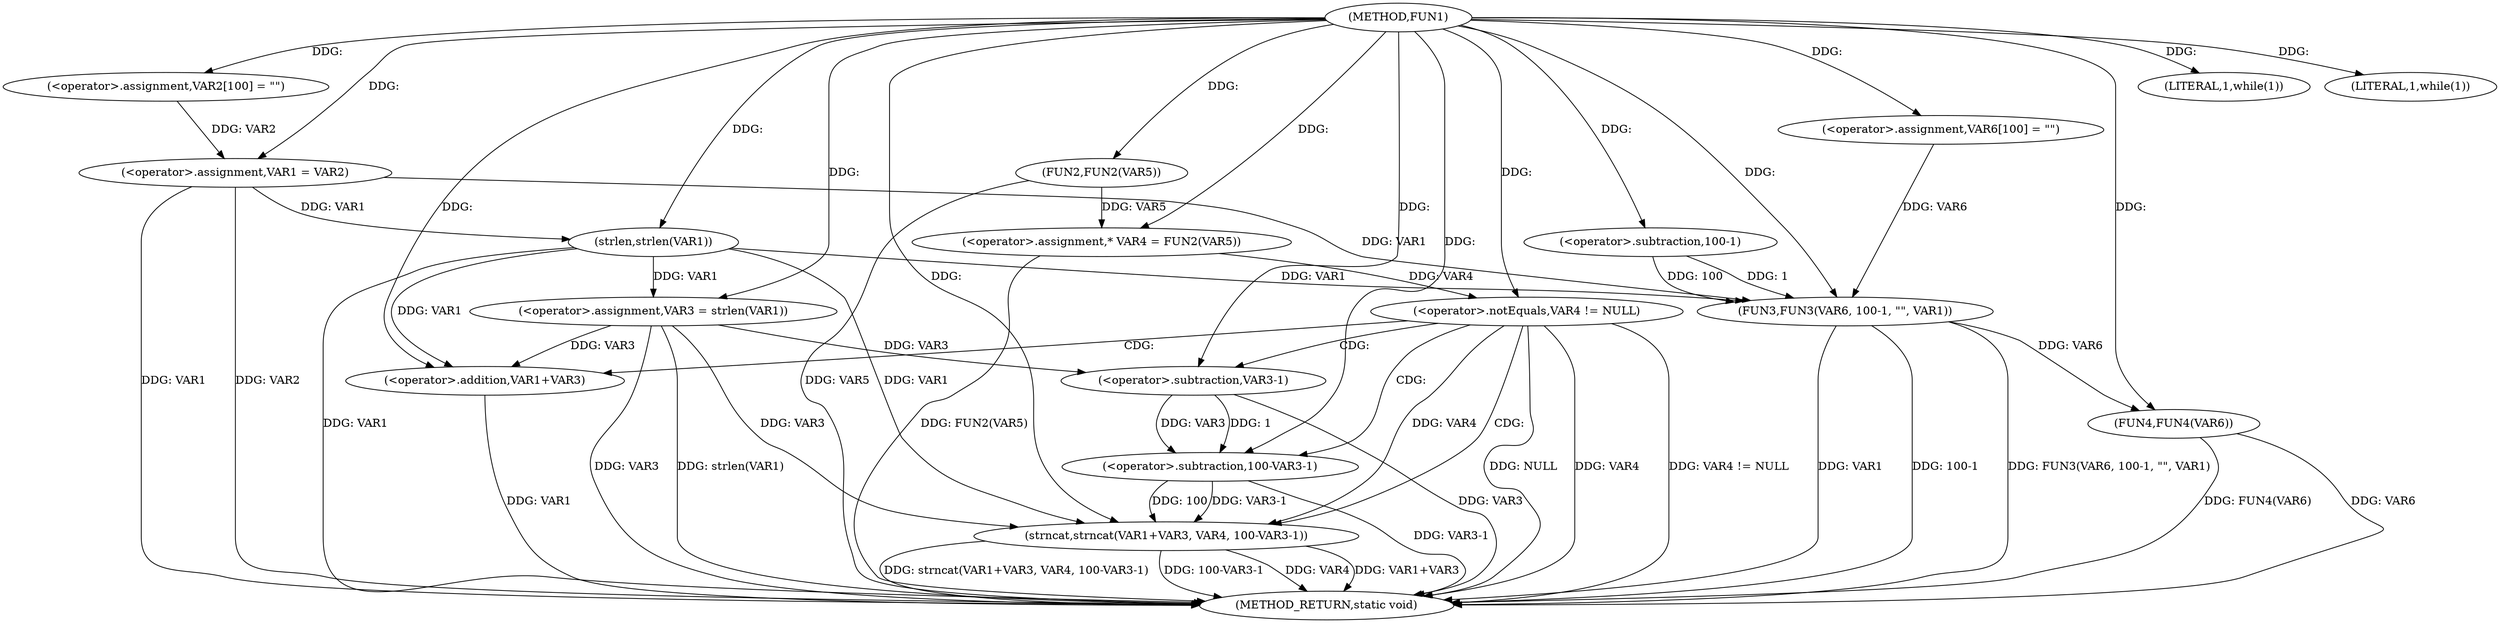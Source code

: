 digraph FUN1 {  
"1000100" [label = "(METHOD,FUN1)" ]
"1000158" [label = "(METHOD_RETURN,static void)" ]
"1000104" [label = "(<operator>.assignment,VAR2[100] = \"\")" ]
"1000107" [label = "(<operator>.assignment,VAR1 = VAR2)" ]
"1000111" [label = "(LITERAL,1,while(1))" ]
"1000115" [label = "(<operator>.assignment,VAR3 = strlen(VAR1))" ]
"1000117" [label = "(strlen,strlen(VAR1))" ]
"1000120" [label = "(<operator>.assignment,* VAR4 = FUN2(VAR5))" ]
"1000122" [label = "(FUN2,FUN2(VAR5))" ]
"1000125" [label = "(<operator>.notEquals,VAR4 != NULL)" ]
"1000129" [label = "(strncat,strncat(VAR1+VAR3, VAR4, 100-VAR3-1))" ]
"1000130" [label = "(<operator>.addition,VAR1+VAR3)" ]
"1000134" [label = "(<operator>.subtraction,100-VAR3-1)" ]
"1000136" [label = "(<operator>.subtraction,VAR3-1)" ]
"1000141" [label = "(LITERAL,1,while(1))" ]
"1000145" [label = "(<operator>.assignment,VAR6[100] = \"\")" ]
"1000148" [label = "(FUN3,FUN3(VAR6, 100-1, \"\", VAR1))" ]
"1000150" [label = "(<operator>.subtraction,100-1)" ]
"1000155" [label = "(FUN4,FUN4(VAR6))" ]
  "1000115" -> "1000158"  [ label = "DDG: strlen(VAR1)"] 
  "1000125" -> "1000158"  [ label = "DDG: VAR4 != NULL"] 
  "1000107" -> "1000158"  [ label = "DDG: VAR1"] 
  "1000122" -> "1000158"  [ label = "DDG: VAR5"] 
  "1000148" -> "1000158"  [ label = "DDG: FUN3(VAR6, 100-1, \"\", VAR1)"] 
  "1000125" -> "1000158"  [ label = "DDG: NULL"] 
  "1000117" -> "1000158"  [ label = "DDG: VAR1"] 
  "1000129" -> "1000158"  [ label = "DDG: VAR4"] 
  "1000148" -> "1000158"  [ label = "DDG: VAR1"] 
  "1000148" -> "1000158"  [ label = "DDG: 100-1"] 
  "1000155" -> "1000158"  [ label = "DDG: VAR6"] 
  "1000115" -> "1000158"  [ label = "DDG: VAR3"] 
  "1000130" -> "1000158"  [ label = "DDG: VAR1"] 
  "1000129" -> "1000158"  [ label = "DDG: VAR1+VAR3"] 
  "1000125" -> "1000158"  [ label = "DDG: VAR4"] 
  "1000129" -> "1000158"  [ label = "DDG: strncat(VAR1+VAR3, VAR4, 100-VAR3-1)"] 
  "1000155" -> "1000158"  [ label = "DDG: FUN4(VAR6)"] 
  "1000129" -> "1000158"  [ label = "DDG: 100-VAR3-1"] 
  "1000134" -> "1000158"  [ label = "DDG: VAR3-1"] 
  "1000120" -> "1000158"  [ label = "DDG: FUN2(VAR5)"] 
  "1000136" -> "1000158"  [ label = "DDG: VAR3"] 
  "1000107" -> "1000158"  [ label = "DDG: VAR2"] 
  "1000100" -> "1000104"  [ label = "DDG: "] 
  "1000104" -> "1000107"  [ label = "DDG: VAR2"] 
  "1000100" -> "1000107"  [ label = "DDG: "] 
  "1000100" -> "1000111"  [ label = "DDG: "] 
  "1000117" -> "1000115"  [ label = "DDG: VAR1"] 
  "1000100" -> "1000115"  [ label = "DDG: "] 
  "1000107" -> "1000117"  [ label = "DDG: VAR1"] 
  "1000100" -> "1000117"  [ label = "DDG: "] 
  "1000122" -> "1000120"  [ label = "DDG: VAR5"] 
  "1000100" -> "1000120"  [ label = "DDG: "] 
  "1000100" -> "1000122"  [ label = "DDG: "] 
  "1000120" -> "1000125"  [ label = "DDG: VAR4"] 
  "1000100" -> "1000125"  [ label = "DDG: "] 
  "1000117" -> "1000129"  [ label = "DDG: VAR1"] 
  "1000100" -> "1000129"  [ label = "DDG: "] 
  "1000115" -> "1000129"  [ label = "DDG: VAR3"] 
  "1000117" -> "1000130"  [ label = "DDG: VAR1"] 
  "1000100" -> "1000130"  [ label = "DDG: "] 
  "1000115" -> "1000130"  [ label = "DDG: VAR3"] 
  "1000125" -> "1000129"  [ label = "DDG: VAR4"] 
  "1000134" -> "1000129"  [ label = "DDG: 100"] 
  "1000134" -> "1000129"  [ label = "DDG: VAR3-1"] 
  "1000100" -> "1000134"  [ label = "DDG: "] 
  "1000136" -> "1000134"  [ label = "DDG: VAR3"] 
  "1000136" -> "1000134"  [ label = "DDG: 1"] 
  "1000100" -> "1000136"  [ label = "DDG: "] 
  "1000115" -> "1000136"  [ label = "DDG: VAR3"] 
  "1000100" -> "1000141"  [ label = "DDG: "] 
  "1000100" -> "1000145"  [ label = "DDG: "] 
  "1000145" -> "1000148"  [ label = "DDG: VAR6"] 
  "1000100" -> "1000148"  [ label = "DDG: "] 
  "1000150" -> "1000148"  [ label = "DDG: 100"] 
  "1000150" -> "1000148"  [ label = "DDG: 1"] 
  "1000100" -> "1000150"  [ label = "DDG: "] 
  "1000107" -> "1000148"  [ label = "DDG: VAR1"] 
  "1000117" -> "1000148"  [ label = "DDG: VAR1"] 
  "1000148" -> "1000155"  [ label = "DDG: VAR6"] 
  "1000100" -> "1000155"  [ label = "DDG: "] 
  "1000125" -> "1000129"  [ label = "CDG: "] 
  "1000125" -> "1000130"  [ label = "CDG: "] 
  "1000125" -> "1000136"  [ label = "CDG: "] 
  "1000125" -> "1000134"  [ label = "CDG: "] 
}
